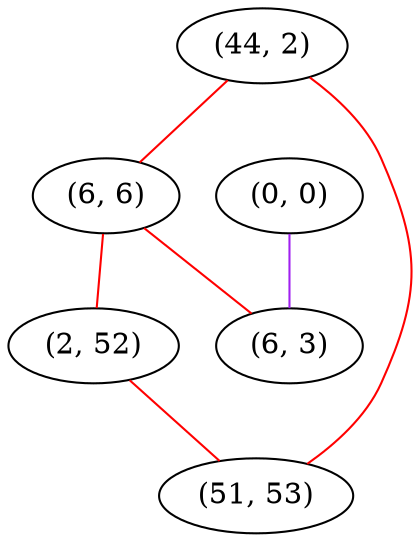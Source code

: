graph "" {
"(44, 2)";
"(0, 0)";
"(6, 6)";
"(2, 52)";
"(6, 3)";
"(51, 53)";
"(44, 2)" -- "(6, 6)"  [color=red, key=0, weight=1];
"(44, 2)" -- "(51, 53)"  [color=red, key=0, weight=1];
"(0, 0)" -- "(6, 3)"  [color=purple, key=0, weight=4];
"(6, 6)" -- "(6, 3)"  [color=red, key=0, weight=1];
"(6, 6)" -- "(2, 52)"  [color=red, key=0, weight=1];
"(2, 52)" -- "(51, 53)"  [color=red, key=0, weight=1];
}
